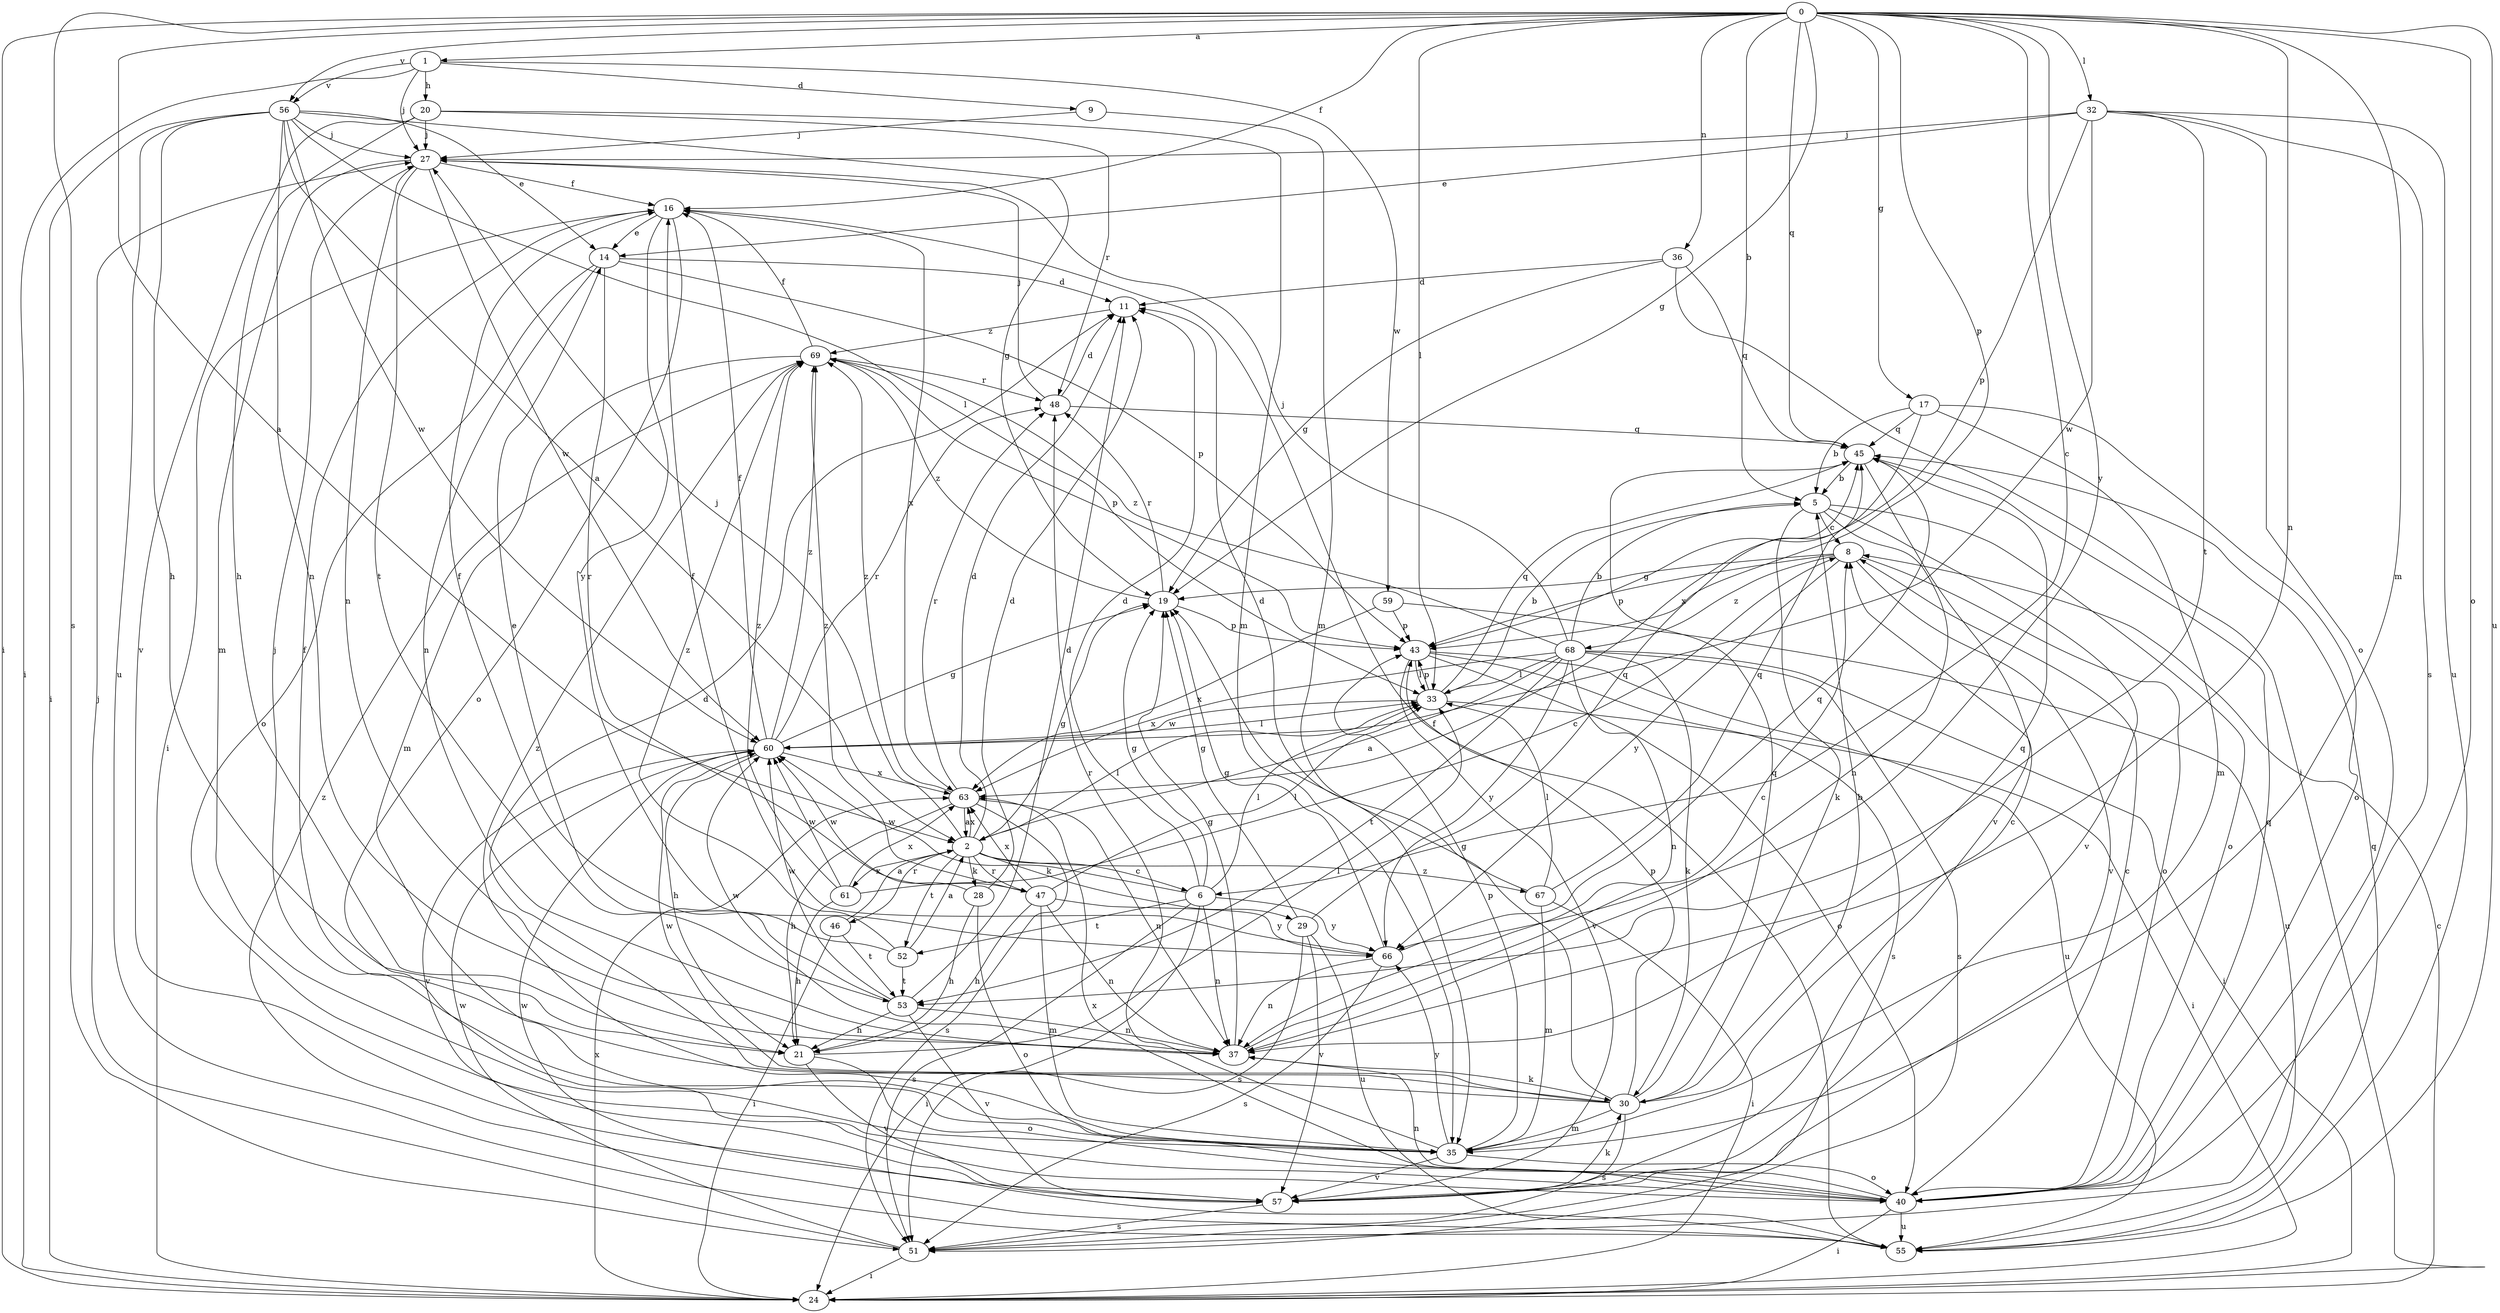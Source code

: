 strict digraph  {
0;
1;
2;
5;
6;
8;
9;
11;
14;
16;
17;
19;
20;
21;
24;
27;
28;
29;
30;
32;
33;
35;
36;
37;
40;
43;
45;
46;
47;
48;
51;
52;
53;
55;
56;
57;
59;
60;
61;
63;
66;
67;
68;
69;
0 -> 1  [label=a];
0 -> 2  [label=a];
0 -> 5  [label=b];
0 -> 6  [label=c];
0 -> 16  [label=f];
0 -> 17  [label=g];
0 -> 19  [label=g];
0 -> 24  [label=i];
0 -> 32  [label=l];
0 -> 33  [label=l];
0 -> 35  [label=m];
0 -> 36  [label=n];
0 -> 37  [label=n];
0 -> 40  [label=o];
0 -> 43  [label=p];
0 -> 45  [label=q];
0 -> 51  [label=s];
0 -> 55  [label=u];
0 -> 56  [label=v];
0 -> 66  [label=y];
1 -> 9  [label=d];
1 -> 20  [label=h];
1 -> 24  [label=i];
1 -> 27  [label=j];
1 -> 56  [label=v];
1 -> 59  [label=w];
2 -> 6  [label=c];
2 -> 11  [label=d];
2 -> 19  [label=g];
2 -> 27  [label=j];
2 -> 28  [label=k];
2 -> 29  [label=k];
2 -> 33  [label=l];
2 -> 46  [label=r];
2 -> 47  [label=r];
2 -> 52  [label=t];
2 -> 61  [label=x];
2 -> 63  [label=x];
2 -> 67  [label=z];
5 -> 8  [label=c];
5 -> 30  [label=k];
5 -> 37  [label=n];
5 -> 40  [label=o];
5 -> 57  [label=v];
6 -> 11  [label=d];
6 -> 19  [label=g];
6 -> 24  [label=i];
6 -> 33  [label=l];
6 -> 37  [label=n];
6 -> 51  [label=s];
6 -> 52  [label=t];
6 -> 60  [label=w];
6 -> 66  [label=y];
8 -> 19  [label=g];
8 -> 40  [label=o];
8 -> 43  [label=p];
8 -> 57  [label=v];
8 -> 66  [label=y];
8 -> 68  [label=z];
9 -> 27  [label=j];
9 -> 35  [label=m];
11 -> 69  [label=z];
14 -> 11  [label=d];
14 -> 37  [label=n];
14 -> 40  [label=o];
14 -> 43  [label=p];
14 -> 47  [label=r];
16 -> 14  [label=e];
16 -> 24  [label=i];
16 -> 40  [label=o];
16 -> 63  [label=x];
16 -> 66  [label=y];
17 -> 5  [label=b];
17 -> 35  [label=m];
17 -> 40  [label=o];
17 -> 45  [label=q];
17 -> 63  [label=x];
19 -> 43  [label=p];
19 -> 48  [label=r];
19 -> 69  [label=z];
20 -> 21  [label=h];
20 -> 27  [label=j];
20 -> 35  [label=m];
20 -> 48  [label=r];
20 -> 57  [label=v];
21 -> 33  [label=l];
21 -> 40  [label=o];
21 -> 57  [label=v];
24 -> 8  [label=c];
24 -> 63  [label=x];
27 -> 16  [label=f];
27 -> 35  [label=m];
27 -> 37  [label=n];
27 -> 53  [label=t];
27 -> 60  [label=w];
28 -> 11  [label=d];
28 -> 21  [label=h];
28 -> 40  [label=o];
28 -> 60  [label=w];
29 -> 19  [label=g];
29 -> 45  [label=q];
29 -> 51  [label=s];
29 -> 55  [label=u];
29 -> 57  [label=v];
30 -> 5  [label=b];
30 -> 8  [label=c];
30 -> 11  [label=d];
30 -> 16  [label=f];
30 -> 19  [label=g];
30 -> 35  [label=m];
30 -> 43  [label=p];
30 -> 45  [label=q];
30 -> 51  [label=s];
30 -> 60  [label=w];
32 -> 14  [label=e];
32 -> 27  [label=j];
32 -> 40  [label=o];
32 -> 43  [label=p];
32 -> 51  [label=s];
32 -> 53  [label=t];
32 -> 55  [label=u];
32 -> 60  [label=w];
33 -> 5  [label=b];
33 -> 24  [label=i];
33 -> 43  [label=p];
33 -> 45  [label=q];
33 -> 60  [label=w];
35 -> 27  [label=j];
35 -> 40  [label=o];
35 -> 43  [label=p];
35 -> 48  [label=r];
35 -> 57  [label=v];
35 -> 66  [label=y];
35 -> 69  [label=z];
36 -> 11  [label=d];
36 -> 19  [label=g];
36 -> 24  [label=i];
36 -> 45  [label=q];
37 -> 8  [label=c];
37 -> 19  [label=g];
37 -> 30  [label=k];
37 -> 45  [label=q];
37 -> 60  [label=w];
40 -> 8  [label=c];
40 -> 24  [label=i];
40 -> 37  [label=n];
40 -> 45  [label=q];
40 -> 55  [label=u];
40 -> 63  [label=x];
43 -> 33  [label=l];
43 -> 40  [label=o];
43 -> 51  [label=s];
43 -> 55  [label=u];
43 -> 57  [label=v];
45 -> 5  [label=b];
45 -> 57  [label=v];
46 -> 2  [label=a];
46 -> 24  [label=i];
46 -> 53  [label=t];
47 -> 21  [label=h];
47 -> 33  [label=l];
47 -> 35  [label=m];
47 -> 37  [label=n];
47 -> 63  [label=x];
47 -> 66  [label=y];
47 -> 69  [label=z];
48 -> 11  [label=d];
48 -> 27  [label=j];
48 -> 45  [label=q];
51 -> 24  [label=i];
51 -> 27  [label=j];
51 -> 60  [label=w];
52 -> 2  [label=a];
52 -> 16  [label=f];
52 -> 53  [label=t];
52 -> 69  [label=z];
53 -> 11  [label=d];
53 -> 14  [label=e];
53 -> 21  [label=h];
53 -> 37  [label=n];
53 -> 57  [label=v];
53 -> 60  [label=w];
55 -> 16  [label=f];
55 -> 45  [label=q];
55 -> 60  [label=w];
55 -> 69  [label=z];
56 -> 2  [label=a];
56 -> 14  [label=e];
56 -> 19  [label=g];
56 -> 21  [label=h];
56 -> 24  [label=i];
56 -> 27  [label=j];
56 -> 33  [label=l];
56 -> 37  [label=n];
56 -> 55  [label=u];
56 -> 60  [label=w];
57 -> 30  [label=k];
57 -> 51  [label=s];
59 -> 43  [label=p];
59 -> 55  [label=u];
59 -> 63  [label=x];
60 -> 16  [label=f];
60 -> 19  [label=g];
60 -> 21  [label=h];
60 -> 33  [label=l];
60 -> 48  [label=r];
60 -> 57  [label=v];
60 -> 63  [label=x];
60 -> 69  [label=z];
61 -> 8  [label=c];
61 -> 21  [label=h];
61 -> 60  [label=w];
61 -> 63  [label=x];
61 -> 69  [label=z];
63 -> 2  [label=a];
63 -> 21  [label=h];
63 -> 37  [label=n];
63 -> 48  [label=r];
63 -> 51  [label=s];
63 -> 69  [label=z];
66 -> 16  [label=f];
66 -> 19  [label=g];
66 -> 37  [label=n];
66 -> 45  [label=q];
66 -> 51  [label=s];
67 -> 11  [label=d];
67 -> 24  [label=i];
67 -> 33  [label=l];
67 -> 35  [label=m];
67 -> 45  [label=q];
68 -> 2  [label=a];
68 -> 5  [label=b];
68 -> 24  [label=i];
68 -> 27  [label=j];
68 -> 30  [label=k];
68 -> 33  [label=l];
68 -> 37  [label=n];
68 -> 51  [label=s];
68 -> 53  [label=t];
68 -> 63  [label=x];
68 -> 66  [label=y];
68 -> 69  [label=z];
69 -> 16  [label=f];
69 -> 35  [label=m];
69 -> 43  [label=p];
69 -> 48  [label=r];
}
